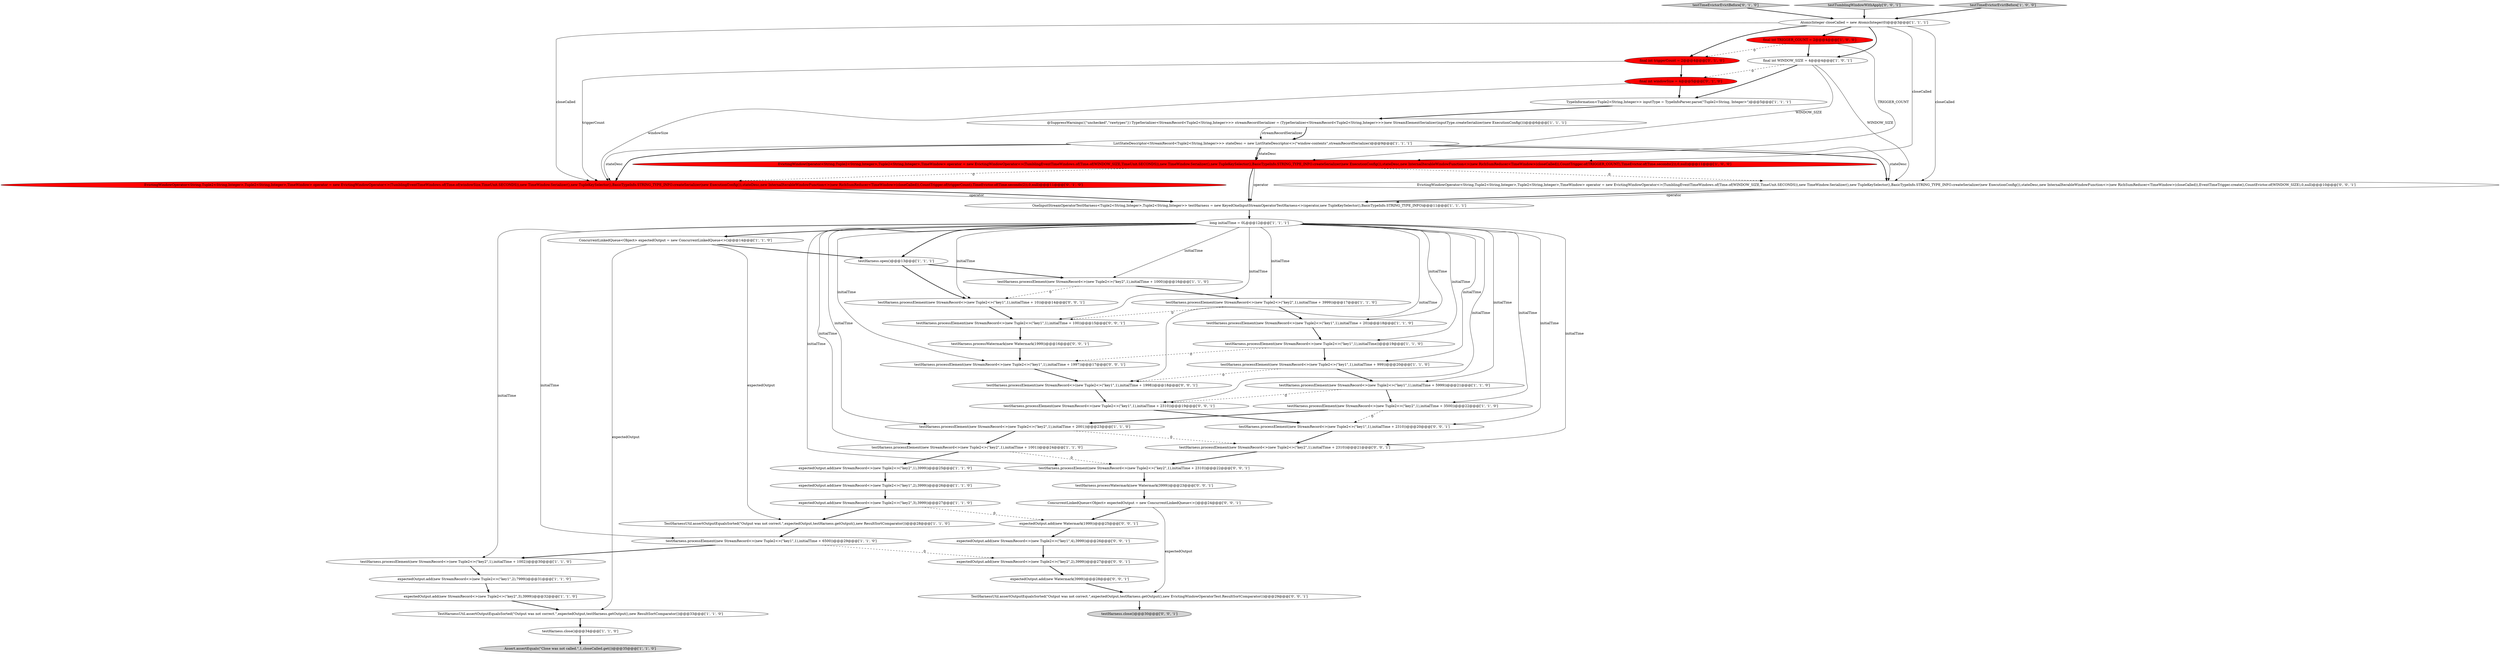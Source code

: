 digraph {
51 [style = filled, label = "expectedOutput.add(new StreamRecord<>(new Tuple2<>(\"key2\",2),3999))@@@27@@@['0', '0', '1']", fillcolor = white, shape = ellipse image = "AAA0AAABBB3BBB"];
12 [style = filled, label = "TestHarnessUtil.assertOutputEqualsSorted(\"Output was not correct.\",expectedOutput,testHarness.getOutput(),new ResultSortComparator())@@@28@@@['1', '1', '0']", fillcolor = white, shape = ellipse image = "AAA0AAABBB1BBB"];
33 [style = filled, label = "final int triggerCount = 2@@@4@@@['0', '1', '0']", fillcolor = red, shape = ellipse image = "AAA1AAABBB2BBB"];
2 [style = filled, label = "testHarness.processElement(new StreamRecord<>(new Tuple2<>(\"key2\",1),initialTime + 1000))@@@16@@@['1', '1', '0']", fillcolor = white, shape = ellipse image = "AAA0AAABBB1BBB"];
16 [style = filled, label = "TestHarnessUtil.assertOutputEqualsSorted(\"Output was not correct.\",expectedOutput,testHarness.getOutput(),new ResultSortComparator())@@@33@@@['1', '1', '0']", fillcolor = white, shape = ellipse image = "AAA0AAABBB1BBB"];
34 [style = filled, label = "EvictingWindowOperator<String,Tuple2<String,Integer>,Tuple2<String,Integer>,TimeWindow> operator = new EvictingWindowOperator<>(TumblingEventTimeWindows.of(Time.of(windowSize,TimeUnit.SECONDS)),new TimeWindow.Serializer(),new TupleKeySelector(),BasicTypeInfo.STRING_TYPE_INFO.createSerializer(new ExecutionConfig()),stateDesc,new InternalIterableWindowFunction<>(new RichSumReducer<TimeWindow>(closeCalled)),CountTrigger.of(triggerCount),TimeEvictor.of(Time.seconds(2)),0,null)@@@11@@@['0', '1', '0']", fillcolor = red, shape = ellipse image = "AAA1AAABBB2BBB"];
48 [style = filled, label = "ConcurrentLinkedQueue<Object> expectedOutput = new ConcurrentLinkedQueue<>()@@@24@@@['0', '0', '1']", fillcolor = white, shape = ellipse image = "AAA0AAABBB3BBB"];
44 [style = filled, label = "expectedOutput.add(new StreamRecord<>(new Tuple2<>(\"key1\",4),3999))@@@26@@@['0', '0', '1']", fillcolor = white, shape = ellipse image = "AAA0AAABBB3BBB"];
50 [style = filled, label = "testHarness.processWatermark(new Watermark(1999))@@@16@@@['0', '0', '1']", fillcolor = white, shape = ellipse image = "AAA0AAABBB3BBB"];
8 [style = filled, label = "EvictingWindowOperator<String,Tuple2<String,Integer>,Tuple2<String,Integer>,TimeWindow> operator = new EvictingWindowOperator<>(TumblingEventTimeWindows.of(Time.of(WINDOW_SIZE,TimeUnit.SECONDS)),new TimeWindow.Serializer(),new TupleKeySelector(),BasicTypeInfo.STRING_TYPE_INFO.createSerializer(new ExecutionConfig()),stateDesc,new InternalIterableWindowFunction<>(new RichSumReducer<TimeWindow>(closeCalled)),CountTrigger.of(TRIGGER_COUNT),TimeEvictor.of(Time.seconds(2)),0,null)@@@11@@@['1', '0', '0']", fillcolor = red, shape = ellipse image = "AAA1AAABBB1BBB"];
35 [style = filled, label = "final int windowSize = 4@@@5@@@['0', '1', '0']", fillcolor = red, shape = ellipse image = "AAA1AAABBB2BBB"];
41 [style = filled, label = "testHarness.processElement(new StreamRecord<>(new Tuple2<>(\"key2\",1),initialTime + 2310))@@@21@@@['0', '0', '1']", fillcolor = white, shape = ellipse image = "AAA0AAABBB3BBB"];
30 [style = filled, label = "Assert.assertEquals(\"Close was not called.\",1,closeCalled.get())@@@35@@@['1', '1', '0']", fillcolor = lightgray, shape = ellipse image = "AAA0AAABBB1BBB"];
10 [style = filled, label = "testHarness.open()@@@13@@@['1', '1', '1']", fillcolor = white, shape = ellipse image = "AAA0AAABBB1BBB"];
37 [style = filled, label = "expectedOutput.add(new Watermark(3999))@@@28@@@['0', '0', '1']", fillcolor = white, shape = ellipse image = "AAA0AAABBB3BBB"];
13 [style = filled, label = "expectedOutput.add(new StreamRecord<>(new Tuple2<>(\"key2\",3),3999))@@@32@@@['1', '1', '0']", fillcolor = white, shape = ellipse image = "AAA0AAABBB1BBB"];
14 [style = filled, label = "final int WINDOW_SIZE = 4@@@4@@@['1', '0', '1']", fillcolor = white, shape = ellipse image = "AAA0AAABBB1BBB"];
23 [style = filled, label = "testHarness.processElement(new StreamRecord<>(new Tuple2<>(\"key1\",1),initialTime + 20))@@@18@@@['1', '1', '0']", fillcolor = white, shape = ellipse image = "AAA0AAABBB1BBB"];
42 [style = filled, label = "testHarness.processElement(new StreamRecord<>(new Tuple2<>(\"key1\",1),initialTime + 1997))@@@17@@@['0', '0', '1']", fillcolor = white, shape = ellipse image = "AAA0AAABBB3BBB"];
7 [style = filled, label = "TypeInformation<Tuple2<String,Integer>> inputType = TypeInfoParser.parse(\"Tuple2<String, Integer>\")@@@5@@@['1', '1', '1']", fillcolor = white, shape = ellipse image = "AAA0AAABBB1BBB"];
54 [style = filled, label = "EvictingWindowOperator<String,Tuple2<String,Integer>,Tuple2<String,Integer>,TimeWindow> operator = new EvictingWindowOperator<>(TumblingEventTimeWindows.of(Time.of(WINDOW_SIZE,TimeUnit.SECONDS)),new TimeWindow.Serializer(),new TupleKeySelector(),BasicTypeInfo.STRING_TYPE_INFO.createSerializer(new ExecutionConfig()),stateDesc,new InternalIterableWindowFunction<>(new RichSumReducer<TimeWindow>(closeCalled)),EventTimeTrigger.create(),CountEvictor.of(WINDOW_SIZE),0,null)@@@10@@@['0', '0', '1']", fillcolor = white, shape = ellipse image = "AAA0AAABBB3BBB"];
1 [style = filled, label = "ConcurrentLinkedQueue<Object> expectedOutput = new ConcurrentLinkedQueue<>()@@@14@@@['1', '1', '0']", fillcolor = white, shape = ellipse image = "AAA0AAABBB1BBB"];
24 [style = filled, label = "testHarness.processElement(new StreamRecord<>(new Tuple2<>(\"key2\",1),initialTime + 2001))@@@23@@@['1', '1', '0']", fillcolor = white, shape = ellipse image = "AAA0AAABBB1BBB"];
39 [style = filled, label = "testHarness.processElement(new StreamRecord<>(new Tuple2<>(\"key1\",1),initialTime + 10))@@@14@@@['0', '0', '1']", fillcolor = white, shape = ellipse image = "AAA0AAABBB3BBB"];
29 [style = filled, label = "AtomicInteger closeCalled = new AtomicInteger(0)@@@3@@@['1', '1', '1']", fillcolor = white, shape = ellipse image = "AAA0AAABBB1BBB"];
49 [style = filled, label = "expectedOutput.add(new Watermark(1999))@@@25@@@['0', '0', '1']", fillcolor = white, shape = ellipse image = "AAA0AAABBB3BBB"];
40 [style = filled, label = "testHarness.processElement(new StreamRecord<>(new Tuple2<>(\"key1\",1),initialTime + 2310))@@@19@@@['0', '0', '1']", fillcolor = white, shape = ellipse image = "AAA0AAABBB3BBB"];
9 [style = filled, label = "ListStateDescriptor<StreamRecord<Tuple2<String,Integer>>> stateDesc = new ListStateDescriptor<>(\"window-contents\",streamRecordSerializer)@@@9@@@['1', '1', '1']", fillcolor = white, shape = ellipse image = "AAA0AAABBB1BBB"];
28 [style = filled, label = "expectedOutput.add(new StreamRecord<>(new Tuple2<>(\"key1\",2),3999))@@@26@@@['1', '1', '0']", fillcolor = white, shape = ellipse image = "AAA0AAABBB1BBB"];
52 [style = filled, label = "testHarness.processElement(new StreamRecord<>(new Tuple2<>(\"key1\",1),initialTime + 100))@@@15@@@['0', '0', '1']", fillcolor = white, shape = ellipse image = "AAA0AAABBB3BBB"];
15 [style = filled, label = "long initialTime = 0L@@@12@@@['1', '1', '1']", fillcolor = white, shape = ellipse image = "AAA0AAABBB1BBB"];
5 [style = filled, label = "testHarness.close()@@@34@@@['1', '1', '0']", fillcolor = white, shape = ellipse image = "AAA0AAABBB1BBB"];
45 [style = filled, label = "testHarness.processElement(new StreamRecord<>(new Tuple2<>(\"key1\",1),initialTime + 1998))@@@18@@@['0', '0', '1']", fillcolor = white, shape = ellipse image = "AAA0AAABBB3BBB"];
47 [style = filled, label = "testHarness.close()@@@30@@@['0', '0', '1']", fillcolor = lightgray, shape = ellipse image = "AAA0AAABBB3BBB"];
43 [style = filled, label = "testHarness.processWatermark(new Watermark(3999))@@@23@@@['0', '0', '1']", fillcolor = white, shape = ellipse image = "AAA0AAABBB3BBB"];
27 [style = filled, label = "OneInputStreamOperatorTestHarness<Tuple2<String,Integer>,Tuple2<String,Integer>> testHarness = new KeyedOneInputStreamOperatorTestHarness<>(operator,new TupleKeySelector(),BasicTypeInfo.STRING_TYPE_INFO)@@@11@@@['1', '1', '1']", fillcolor = white, shape = ellipse image = "AAA0AAABBB1BBB"];
6 [style = filled, label = "testHarness.processElement(new StreamRecord<>(new Tuple2<>(\"key1\",1),initialTime + 6500))@@@29@@@['1', '1', '0']", fillcolor = white, shape = ellipse image = "AAA0AAABBB1BBB"];
32 [style = filled, label = "testTimeEvictorEvictBefore['0', '1', '0']", fillcolor = lightgray, shape = diamond image = "AAA0AAABBB2BBB"];
4 [style = filled, label = "testHarness.processElement(new StreamRecord<>(new Tuple2<>(\"key1\",1),initialTime))@@@19@@@['1', '1', '0']", fillcolor = white, shape = ellipse image = "AAA0AAABBB1BBB"];
26 [style = filled, label = "expectedOutput.add(new StreamRecord<>(new Tuple2<>(\"key1\",2),7999))@@@31@@@['1', '1', '0']", fillcolor = white, shape = ellipse image = "AAA0AAABBB1BBB"];
38 [style = filled, label = "testHarness.processElement(new StreamRecord<>(new Tuple2<>(\"key1\",1),initialTime + 2310))@@@20@@@['0', '0', '1']", fillcolor = white, shape = ellipse image = "AAA0AAABBB3BBB"];
53 [style = filled, label = "testTumblingWindowWithApply['0', '0', '1']", fillcolor = lightgray, shape = diamond image = "AAA0AAABBB3BBB"];
0 [style = filled, label = "expectedOutput.add(new StreamRecord<>(new Tuple2<>(\"key2\",1),3999))@@@25@@@['1', '1', '0']", fillcolor = white, shape = ellipse image = "AAA0AAABBB1BBB"];
25 [style = filled, label = "testTimeEvictorEvictBefore['1', '0', '0']", fillcolor = lightgray, shape = diamond image = "AAA0AAABBB1BBB"];
17 [style = filled, label = "testHarness.processElement(new StreamRecord<>(new Tuple2<>(\"key1\",1),initialTime + 5999))@@@21@@@['1', '1', '0']", fillcolor = white, shape = ellipse image = "AAA0AAABBB1BBB"];
31 [style = filled, label = "expectedOutput.add(new StreamRecord<>(new Tuple2<>(\"key2\",3),3999))@@@27@@@['1', '1', '0']", fillcolor = white, shape = ellipse image = "AAA0AAABBB1BBB"];
36 [style = filled, label = "TestHarnessUtil.assertOutputEqualsSorted(\"Output was not correct.\",expectedOutput,testHarness.getOutput(),new EvictingWindowOperatorTest.ResultSortComparator())@@@29@@@['0', '0', '1']", fillcolor = white, shape = ellipse image = "AAA0AAABBB3BBB"];
3 [style = filled, label = "@SuppressWarnings({\"unchecked\",\"rawtypes\"}) TypeSerializer<StreamRecord<Tuple2<String,Integer>>> streamRecordSerializer = (TypeSerializer<StreamRecord<Tuple2<String,Integer>>>)new StreamElementSerializer(inputType.createSerializer(new ExecutionConfig()))@@@6@@@['1', '1', '1']", fillcolor = white, shape = ellipse image = "AAA0AAABBB1BBB"];
20 [style = filled, label = "testHarness.processElement(new StreamRecord<>(new Tuple2<>(\"key2\",1),initialTime + 3500))@@@22@@@['1', '1', '0']", fillcolor = white, shape = ellipse image = "AAA0AAABBB1BBB"];
11 [style = filled, label = "testHarness.processElement(new StreamRecord<>(new Tuple2<>(\"key2\",1),initialTime + 3999))@@@17@@@['1', '1', '0']", fillcolor = white, shape = ellipse image = "AAA0AAABBB1BBB"];
18 [style = filled, label = "testHarness.processElement(new StreamRecord<>(new Tuple2<>(\"key2\",1),initialTime + 1002))@@@30@@@['1', '1', '0']", fillcolor = white, shape = ellipse image = "AAA0AAABBB1BBB"];
46 [style = filled, label = "testHarness.processElement(new StreamRecord<>(new Tuple2<>(\"key2\",1),initialTime + 2310))@@@22@@@['0', '0', '1']", fillcolor = white, shape = ellipse image = "AAA0AAABBB3BBB"];
21 [style = filled, label = "final int TRIGGER_COUNT = 2@@@4@@@['1', '0', '0']", fillcolor = red, shape = ellipse image = "AAA1AAABBB1BBB"];
22 [style = filled, label = "testHarness.processElement(new StreamRecord<>(new Tuple2<>(\"key2\",1),initialTime + 1001))@@@24@@@['1', '1', '0']", fillcolor = white, shape = ellipse image = "AAA0AAABBB1BBB"];
19 [style = filled, label = "testHarness.processElement(new StreamRecord<>(new Tuple2<>(\"key1\",1),initialTime + 999))@@@20@@@['1', '1', '0']", fillcolor = white, shape = ellipse image = "AAA0AAABBB1BBB"];
15->2 [style = solid, label="initialTime"];
15->10 [style = bold, label=""];
54->27 [style = bold, label=""];
15->11 [style = solid, label="initialTime"];
42->45 [style = bold, label=""];
29->54 [style = solid, label="closeCalled"];
6->51 [style = dashed, label="0"];
38->41 [style = bold, label=""];
25->29 [style = bold, label=""];
40->38 [style = bold, label=""];
27->15 [style = bold, label=""];
15->41 [style = solid, label="initialTime"];
14->7 [style = bold, label=""];
14->54 [style = solid, label="WINDOW_SIZE"];
35->34 [style = solid, label="windowSize"];
44->51 [style = bold, label=""];
15->6 [style = solid, label="initialTime"];
8->54 [style = dashed, label="0"];
22->0 [style = bold, label=""];
20->38 [style = dashed, label="0"];
10->39 [style = bold, label=""];
15->42 [style = solid, label="initialTime"];
29->14 [style = bold, label=""];
1->16 [style = solid, label="expectedOutput"];
5->30 [style = bold, label=""];
8->27 [style = bold, label=""];
33->34 [style = solid, label="triggerCount"];
35->7 [style = bold, label=""];
17->20 [style = bold, label=""];
53->29 [style = bold, label=""];
54->27 [style = solid, label="operator"];
48->49 [style = bold, label=""];
24->41 [style = dashed, label="0"];
37->36 [style = bold, label=""];
4->19 [style = bold, label=""];
8->34 [style = dashed, label="0"];
19->45 [style = dashed, label="0"];
9->8 [style = bold, label=""];
15->23 [style = solid, label="initialTime"];
13->16 [style = bold, label=""];
48->36 [style = solid, label="expectedOutput"];
26->13 [style = bold, label=""];
15->18 [style = solid, label="initialTime"];
9->54 [style = bold, label=""];
21->8 [style = solid, label="TRIGGER_COUNT"];
39->52 [style = bold, label=""];
9->8 [style = solid, label="stateDesc"];
2->39 [style = dashed, label="0"];
11->52 [style = dashed, label="0"];
14->35 [style = dashed, label="0"];
41->46 [style = bold, label=""];
10->2 [style = bold, label=""];
8->27 [style = solid, label="operator"];
15->4 [style = solid, label="initialTime"];
31->49 [style = dashed, label="0"];
46->43 [style = bold, label=""];
15->46 [style = solid, label="initialTime"];
6->18 [style = bold, label=""];
28->31 [style = bold, label=""];
49->44 [style = bold, label=""];
18->26 [style = bold, label=""];
15->45 [style = solid, label="initialTime"];
19->17 [style = bold, label=""];
31->12 [style = bold, label=""];
29->21 [style = bold, label=""];
3->9 [style = bold, label=""];
51->37 [style = bold, label=""];
3->9 [style = solid, label="streamRecordSerializer"];
15->24 [style = solid, label="initialTime"];
50->42 [style = bold, label=""];
15->39 [style = solid, label="initialTime"];
16->5 [style = bold, label=""];
52->50 [style = bold, label=""];
14->8 [style = solid, label="WINDOW_SIZE"];
1->12 [style = solid, label="expectedOutput"];
9->54 [style = solid, label="stateDesc"];
2->11 [style = bold, label=""];
15->38 [style = solid, label="initialTime"];
45->40 [style = bold, label=""];
15->17 [style = solid, label="initialTime"];
21->14 [style = bold, label=""];
15->1 [style = bold, label=""];
33->35 [style = bold, label=""];
36->47 [style = bold, label=""];
43->48 [style = bold, label=""];
15->20 [style = solid, label="initialTime"];
23->4 [style = bold, label=""];
29->8 [style = solid, label="closeCalled"];
22->46 [style = dashed, label="0"];
9->34 [style = solid, label="stateDesc"];
15->40 [style = solid, label="initialTime"];
15->22 [style = solid, label="initialTime"];
24->22 [style = bold, label=""];
12->6 [style = bold, label=""];
7->3 [style = bold, label=""];
15->52 [style = solid, label="initialTime"];
32->29 [style = bold, label=""];
29->33 [style = bold, label=""];
34->27 [style = solid, label="operator"];
21->33 [style = dashed, label="0"];
17->40 [style = dashed, label="0"];
29->34 [style = solid, label="closeCalled"];
4->42 [style = dashed, label="0"];
15->19 [style = solid, label="initialTime"];
20->24 [style = bold, label=""];
1->10 [style = bold, label=""];
11->23 [style = bold, label=""];
0->28 [style = bold, label=""];
34->27 [style = bold, label=""];
9->34 [style = bold, label=""];
}
